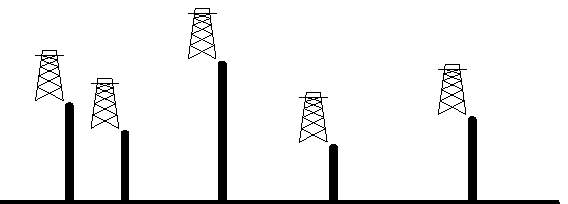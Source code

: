 
vardef oil_well :=
image(
	path lp, rp, lw, rw;
	numeric ubs, segs, splity;
	ubs := 0.9;
	segs := 5;
	lp := (-10, -30)--(-5, 0);
	splity := ypart(point ubs of lp);

	rp := (lp) xscaled -1;
	lw := point 0 of lp;
	for i := 1 upto segs:
		numeric t;
		t := (40 - (8 - i) * (5 - i)) / 40 * ubs;
		if odd(i):
			lw := lw -- (point t of rp);
		else:
			lw := lw -- (point t of lp);
		fi;
	endfor;
	rw := lw xscaled -1;

	draw lp -- reverse(rp);
	draw lw;
	draw rw;

	draw (-10, splity) -- (10, splity);
)
enddef;

vardef imgNineThreeNine :=
image(
	pair A[];
	A[0] := (20,-30);
	A[1] := (25, 35);
	A[2] := (45, 25);
	A[3] := (60,-40);
	A[4] := (80, 50);
	A[5] := (120, 20);
	A[6] := (135,-25);
	A[7] := (170, 30);
	A[8] := (190,-50);

	draw (0,0)--(200,0) withpen pencircle scaled 3;
	for i := 0 upto 8:
		pair tmp;
		tmp := A[i];
		draw A[i] -- (xpart(tmp),0) withpen pencircle scaled 3;
		%draw oil_well shifted tmp;
		label.ulft(oil_well xscaled 0.5 yscaled 0.6, tmp);
	endfor;
)
enddef;

beginfig(1);
	draw imgNineThreeNine;
endfig;

end;
